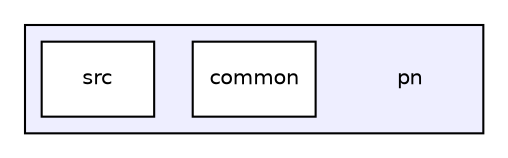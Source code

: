 digraph "pn" {
  compound=true
  node [ fontsize="10", fontname="Helvetica"];
  edge [ labelfontsize="10", labelfontname="Helvetica"];
  subgraph clusterdir_779265e2d60bda14e3d024269e481a0b {
    graph [ bgcolor="#eeeeff", pencolor="black", label="" URL="dir_779265e2d60bda14e3d024269e481a0b.html"];
    dir_779265e2d60bda14e3d024269e481a0b [shape=plaintext label="pn"];
    dir_a1a8ffb8899c60f8092d5aadaadca864 [shape=box label="common" color="black" fillcolor="white" style="filled" URL="dir_a1a8ffb8899c60f8092d5aadaadca864.html"];
    dir_816e4e5f66cb2b7433d6bd161b72d82e [shape=box label="src" color="black" fillcolor="white" style="filled" URL="dir_816e4e5f66cb2b7433d6bd161b72d82e.html"];
  }
}
